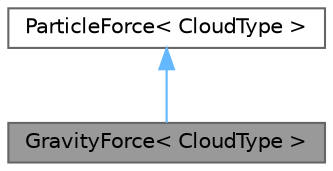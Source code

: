 digraph "GravityForce&lt; CloudType &gt;"
{
 // LATEX_PDF_SIZE
  bgcolor="transparent";
  edge [fontname=Helvetica,fontsize=10,labelfontname=Helvetica,labelfontsize=10];
  node [fontname=Helvetica,fontsize=10,shape=box,height=0.2,width=0.4];
  Node1 [id="Node000001",label="GravityForce\< CloudType \>",height=0.2,width=0.4,color="gray40", fillcolor="grey60", style="filled", fontcolor="black",tooltip="Calculates particle gravity force."];
  Node2 -> Node1 [id="edge1_Node000001_Node000002",dir="back",color="steelblue1",style="solid",tooltip=" "];
  Node2 [id="Node000002",label="ParticleForce\< CloudType \>",height=0.2,width=0.4,color="gray40", fillcolor="white", style="filled",URL="$classFoam_1_1ParticleForce.html",tooltip="Abstract base class for particle forces."];
}
